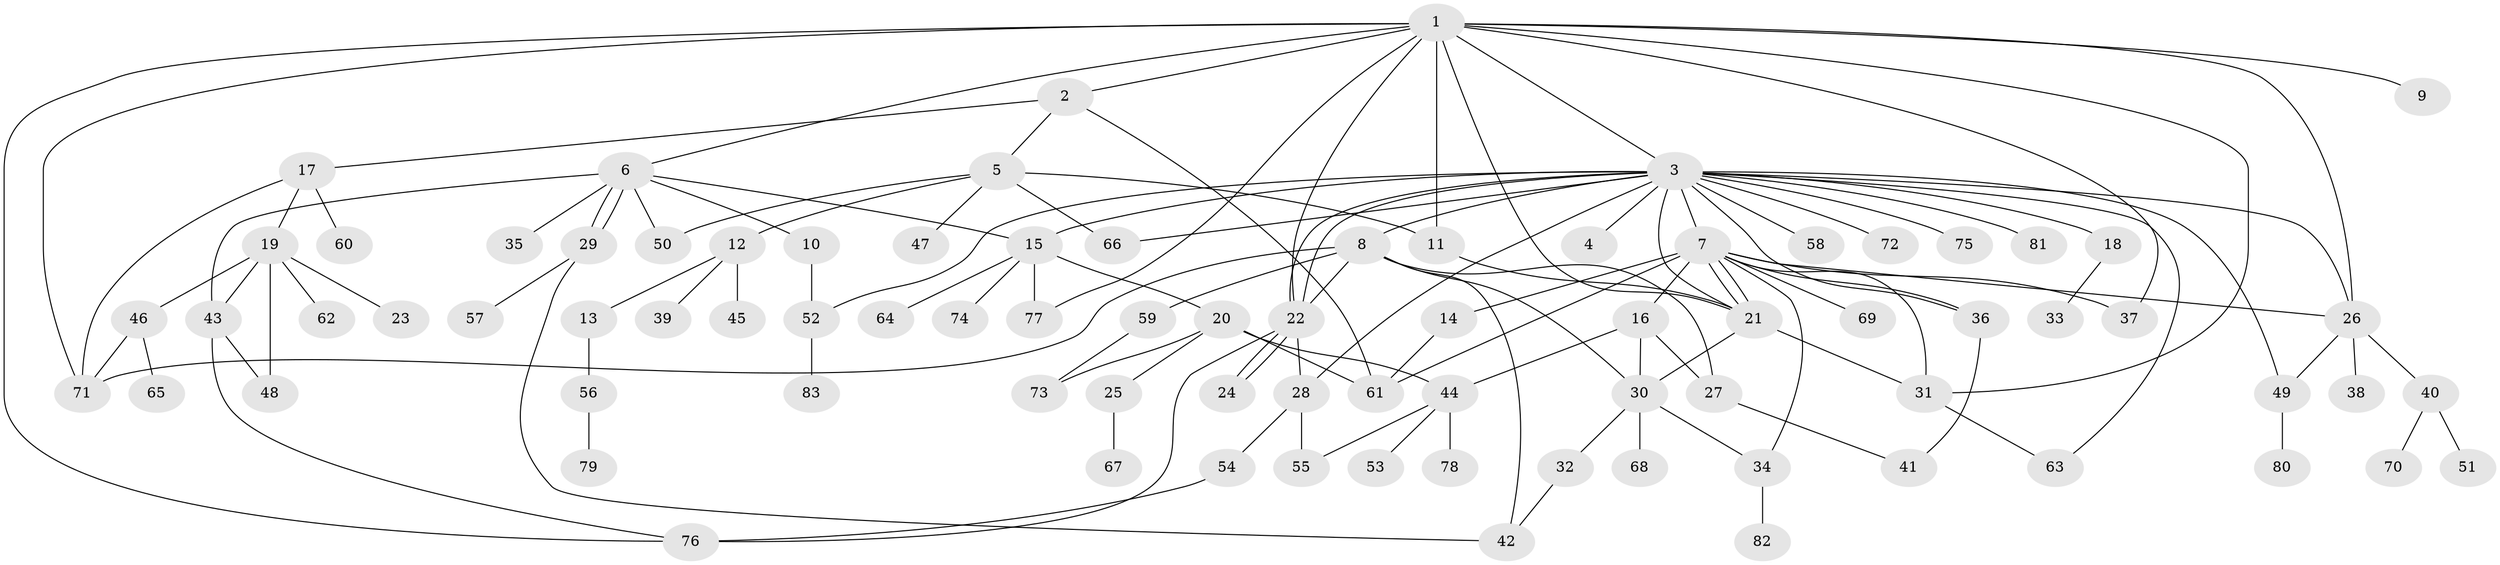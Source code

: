 // coarse degree distribution, {13: 0.017241379310344827, 8: 0.017241379310344827, 18: 0.017241379310344827, 12: 0.017241379310344827, 10: 0.017241379310344827, 9: 0.017241379310344827, 1: 0.39655172413793105, 3: 0.1206896551724138, 2: 0.20689655172413793, 5: 0.08620689655172414, 7: 0.017241379310344827, 6: 0.017241379310344827, 4: 0.05172413793103448}
// Generated by graph-tools (version 1.1) at 2025/23/03/03/25 07:23:55]
// undirected, 83 vertices, 127 edges
graph export_dot {
graph [start="1"]
  node [color=gray90,style=filled];
  1;
  2;
  3;
  4;
  5;
  6;
  7;
  8;
  9;
  10;
  11;
  12;
  13;
  14;
  15;
  16;
  17;
  18;
  19;
  20;
  21;
  22;
  23;
  24;
  25;
  26;
  27;
  28;
  29;
  30;
  31;
  32;
  33;
  34;
  35;
  36;
  37;
  38;
  39;
  40;
  41;
  42;
  43;
  44;
  45;
  46;
  47;
  48;
  49;
  50;
  51;
  52;
  53;
  54;
  55;
  56;
  57;
  58;
  59;
  60;
  61;
  62;
  63;
  64;
  65;
  66;
  67;
  68;
  69;
  70;
  71;
  72;
  73;
  74;
  75;
  76;
  77;
  78;
  79;
  80;
  81;
  82;
  83;
  1 -- 2;
  1 -- 3;
  1 -- 6;
  1 -- 9;
  1 -- 11;
  1 -- 21;
  1 -- 22;
  1 -- 26;
  1 -- 31;
  1 -- 37;
  1 -- 71;
  1 -- 76;
  1 -- 77;
  2 -- 5;
  2 -- 17;
  2 -- 61;
  3 -- 4;
  3 -- 7;
  3 -- 8;
  3 -- 15;
  3 -- 18;
  3 -- 21;
  3 -- 22;
  3 -- 22;
  3 -- 26;
  3 -- 28;
  3 -- 36;
  3 -- 49;
  3 -- 52;
  3 -- 58;
  3 -- 63;
  3 -- 66;
  3 -- 72;
  3 -- 75;
  3 -- 81;
  5 -- 11;
  5 -- 12;
  5 -- 47;
  5 -- 50;
  5 -- 66;
  6 -- 10;
  6 -- 15;
  6 -- 29;
  6 -- 29;
  6 -- 35;
  6 -- 43;
  6 -- 50;
  7 -- 14;
  7 -- 16;
  7 -- 21;
  7 -- 21;
  7 -- 26;
  7 -- 31;
  7 -- 34;
  7 -- 36;
  7 -- 37;
  7 -- 61;
  7 -- 69;
  8 -- 22;
  8 -- 27;
  8 -- 30;
  8 -- 42;
  8 -- 59;
  8 -- 71;
  10 -- 52;
  11 -- 21;
  12 -- 13;
  12 -- 39;
  12 -- 45;
  13 -- 56;
  14 -- 61;
  15 -- 20;
  15 -- 64;
  15 -- 74;
  15 -- 77;
  16 -- 27;
  16 -- 30;
  16 -- 44;
  17 -- 19;
  17 -- 60;
  17 -- 71;
  18 -- 33;
  19 -- 23;
  19 -- 43;
  19 -- 46;
  19 -- 48;
  19 -- 62;
  20 -- 25;
  20 -- 44;
  20 -- 61;
  20 -- 73;
  21 -- 30;
  21 -- 31;
  22 -- 24;
  22 -- 24;
  22 -- 28;
  22 -- 76;
  25 -- 67;
  26 -- 38;
  26 -- 40;
  26 -- 49;
  27 -- 41;
  28 -- 54;
  28 -- 55;
  29 -- 42;
  29 -- 57;
  30 -- 32;
  30 -- 34;
  30 -- 68;
  31 -- 63;
  32 -- 42;
  34 -- 82;
  36 -- 41;
  40 -- 51;
  40 -- 70;
  43 -- 48;
  43 -- 76;
  44 -- 53;
  44 -- 55;
  44 -- 78;
  46 -- 65;
  46 -- 71;
  49 -- 80;
  52 -- 83;
  54 -- 76;
  56 -- 79;
  59 -- 73;
}

